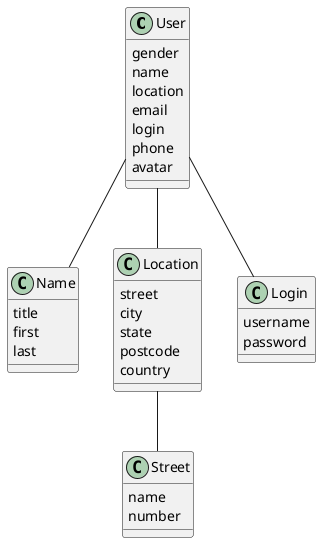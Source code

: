 @startuml

class User {
    gender
    name
    location
    email
    login
    phone
    avatar
}

class Name {
    title
    first
    last
}

User -- Name

class Location {
    street
    city
    state
    postcode
    country
}

User -- Location

class Street {
    name
    number
}

Location -- Street

class Login {
    username
    password
}

User -- Login

@enduml

